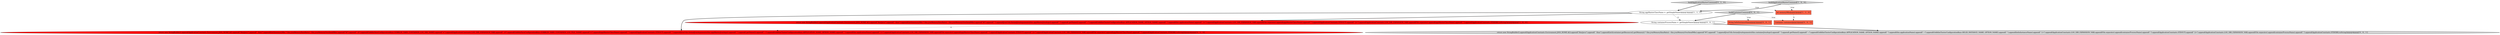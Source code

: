 digraph {
4 [style = filled, label = "buildApplicationMasterCommand['0', '1', '0']", fillcolor = lightgray, shape = diamond image = "AAA0AAABBB2BBB"];
7 [style = filled, label = "String helixInstanceName@@@2@@@['0', '0', '1']", fillcolor = tomato, shape = box image = "AAA0AAABBB3BBB"];
10 [style = filled, label = "return new StringBuilder().append(ApplicationConstants.Environment.JAVA_HOME.$()).append(\"/bin/java\").append(\" -Xmx\").append((int)(container.getResource().getMemory() * this.jvmMemoryXmxRatio) - this.jvmMemoryOverheadMbs).append(\"M\").append(\" \").append(JvmUtils.formatJvmArguments(this.containerJvmArgs)).append(\" \").append(.getName()).append(\" --\").append(GobblinClusterConfigurationKeys.APPLICATION_NAME_OPTION_NAME).append(\" \").append(this.applicationName).append(\" --\").append(GobblinClusterConfigurationKeys.HELIX_INSTANCE_NAME_OPTION_NAME).append(\" \").append(helixInstanceName).append(\" 1>\").append(ApplicationConstants.LOG_DIR_EXPANSION_VAR).append(File.separator).append(containerProcessName).append(\".\").append(ApplicationConstants.STDOUT).append(\" 2>\").append(ApplicationConstants.LOG_DIR_EXPANSION_VAR).append(File.separator).append(containerProcessName).append(\".\").append(ApplicationConstants.STDERR).toString()@@@4@@@['0', '0', '1']", fillcolor = lightgray, shape = ellipse image = "AAA0AAABBB3BBB"];
2 [style = filled, label = "buildApplicationMasterCommand['1', '0', '0']", fillcolor = lightgray, shape = diamond image = "AAA0AAABBB1BBB"];
8 [style = filled, label = "buildContainerCommand['0', '0', '1']", fillcolor = lightgray, shape = diamond image = "AAA0AAABBB3BBB"];
9 [style = filled, label = "Container container@@@2@@@['0', '0', '1']", fillcolor = tomato, shape = box image = "AAA0AAABBB3BBB"];
0 [style = filled, label = "int memoryMbs@@@2@@@['1', '1', '0']", fillcolor = tomato, shape = box image = "AAA0AAABBB1BBB"];
3 [style = filled, label = "return new StringBuilder().append(ApplicationConstants.Environment.JAVA_HOME.$()).append(\"/bin/java\").append(\" -Xmx\").append((int)(memoryMbs * this.jvmMemoryXmxRatio) - this.jvmMemoryOverheadMbs).append(\"M\").append(\" \").append(JvmUtils.formatJvmArguments(this.appMasterJvmArgs)).append(\" \").append(.getName()).append(\" --\").append(GobblinClusterConfigurationKeys.APPLICATION_NAME_OPTION_NAME).append(\" \").append(this.applicationName).append(\" 1>\").append(ApplicationConstants.LOG_DIR_EXPANSION_VAR).append(File.separator).append(appMasterClassName).append(\".\").append(ApplicationConstants.STDOUT).append(\" 2>\").append(ApplicationConstants.LOG_DIR_EXPANSION_VAR).append(File.separator).append(appMasterClassName).append(\".\").append(ApplicationConstants.STDERR).toString()@@@4@@@['1', '0', '0']", fillcolor = red, shape = ellipse image = "AAA1AAABBB1BBB"];
1 [style = filled, label = "String appMasterClassName = .getSimpleName()@@@3@@@['1', '1', '0']", fillcolor = white, shape = ellipse image = "AAA0AAABBB1BBB"];
6 [style = filled, label = "String containerProcessName = .getSimpleName()@@@3@@@['0', '0', '1']", fillcolor = white, shape = ellipse image = "AAA0AAABBB3BBB"];
5 [style = filled, label = "return new StringBuilder().append(ApplicationConstants.Environment.JAVA_HOME.$()).append(\"/bin/java\").append(\" -Xmx\").append((int)(memoryMbs * this.jvmMemoryXmxRatio) - this.jvmMemoryOverheadMbs).append(\"M\").append(\" -D\").append(GobblinYarnConfigurationKeys.GOBBLIN_YARN_CONTAINER_LOG_DIR_NAME).append(\"=\").append(ApplicationConstants.LOG_DIR_EXPANSION_VAR).append(\" -D\").append(GobblinYarnConfigurationKeys.GOBBLIN_YARN_CONTAINER_LOG_FILE_NAME).append(\"=\").append(appMasterClassName).append(\".\").append(ApplicationConstants.STDOUT).append(\" \").append(JvmUtils.formatJvmArguments(this.appMasterJvmArgs)).append(\" \").append(.getName()).append(\" --\").append(GobblinClusterConfigurationKeys.APPLICATION_NAME_OPTION_NAME).append(\" \").append(this.applicationName).append(\" 1>\").append(ApplicationConstants.LOG_DIR_EXPANSION_VAR).append(File.separator).append(appMasterClassName).append(\".\").append(ApplicationConstants.STDOUT).append(\" 2>\").append(ApplicationConstants.LOG_DIR_EXPANSION_VAR).append(File.separator).append(appMasterClassName).append(\".\").append(ApplicationConstants.STDERR).toString()@@@4@@@['0', '1', '0']", fillcolor = red, shape = ellipse image = "AAA1AAABBB2BBB"];
1->3 [style = bold, label=""];
1->5 [style = bold, label=""];
3->5 [style = dashed, label="0"];
8->7 [style = dotted, label="true"];
4->1 [style = bold, label=""];
8->6 [style = bold, label=""];
2->0 [style = dotted, label="true"];
8->9 [style = dotted, label="true"];
0->9 [style = dashed, label="0"];
1->6 [style = dashed, label="0"];
2->1 [style = bold, label=""];
6->10 [style = bold, label=""];
4->0 [style = dotted, label="true"];
}

